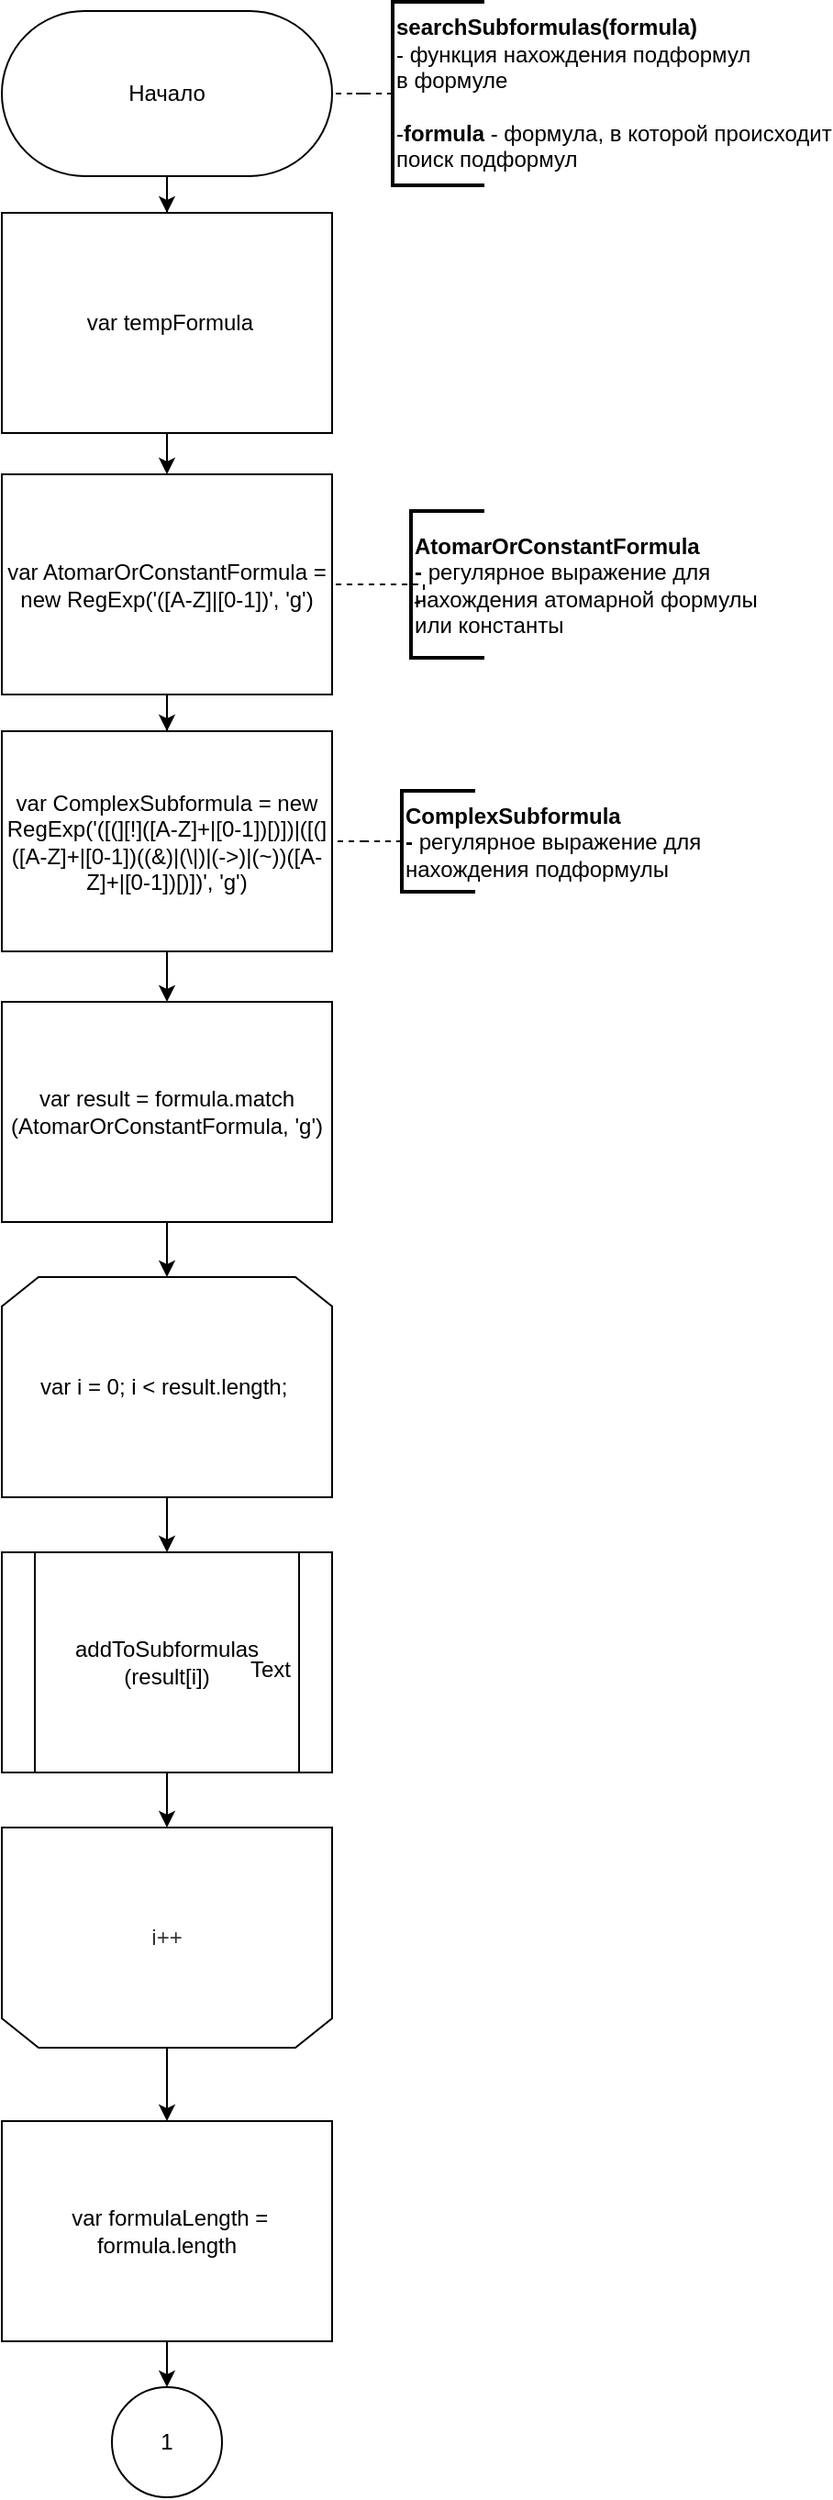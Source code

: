 <mxfile version="13.0.8" type="device"><diagram id="1t7p6Hh3cURHB-4DBX0M" name="Page-1"><mxGraphModel dx="5688" dy="4021" grid="1" gridSize="10" guides="1" tooltips="1" connect="1" arrows="1" fold="1" page="1" pageScale="1" pageWidth="827" pageHeight="1169" math="0" shadow="0"><root><mxCell id="0"/><mxCell id="1" parent="0"/><mxCell id="KwwqUtcEKntpluEk44Vz-1" style="edgeStyle=orthogonalEdgeStyle;rounded=0;orthogonalLoop=1;jettySize=auto;html=1;" edge="1" parent="1" source="aUrjmWOojp8BeVGfz8_i-4" target="aUrjmWOojp8BeVGfz8_i-21"><mxGeometry relative="1" as="geometry"/></mxCell><mxCell id="aUrjmWOojp8BeVGfz8_i-4" value="var result = formula.match&lt;br&gt;(AtomarOrConstantFormula, 'g')" style="rounded=0;whiteSpace=wrap;html=1;fillColor=#ffffff;" parent="1" vertex="1"><mxGeometry x="90" y="-555" width="180" height="120" as="geometry"/></mxCell><mxCell id="KwwqUtcEKntpluEk44Vz-3" style="edgeStyle=orthogonalEdgeStyle;rounded=0;orthogonalLoop=1;jettySize=auto;html=1;entryX=0.5;entryY=0;entryDx=0;entryDy=0;" edge="1" parent="1" source="aUrjmWOojp8BeVGfz8_i-21" target="4Qz2ON3pD0a2DFJJNp7B-14"><mxGeometry relative="1" as="geometry"/></mxCell><mxCell id="aUrjmWOojp8BeVGfz8_i-21" value="var i = 0; i &amp;lt; result.length;&amp;nbsp;" style="shape=loopLimit;whiteSpace=wrap;html=1;" parent="1" vertex="1"><mxGeometry x="90" y="-405" width="180" height="120" as="geometry"/></mxCell><mxCell id="to2Lda3MGPFUbq3ygbfj-8" style="edgeStyle=orthogonalEdgeStyle;rounded=0;orthogonalLoop=1;jettySize=auto;html=1;" parent="1" source="aUrjmWOojp8BeVGfz8_i-22" target="4Qz2ON3pD0a2DFJJNp7B-16" edge="1"><mxGeometry relative="1" as="geometry"/></mxCell><mxCell id="aUrjmWOojp8BeVGfz8_i-22" value="i++" style="shape=loopLimit;whiteSpace=wrap;html=1;rotation=0;textOpacity=80;direction=east;flipH=0;flipV=1;" parent="1" vertex="1"><mxGeometry x="90" y="-105" width="180" height="120" as="geometry"/></mxCell><mxCell id="to2Lda3MGPFUbq3ygbfj-1" style="edgeStyle=orthogonalEdgeStyle;rounded=0;orthogonalLoop=1;jettySize=auto;html=1;" parent="1" source="4Qz2ON3pD0a2DFJJNp7B-1" target="4Qz2ON3pD0a2DFJJNp7B-4" edge="1"><mxGeometry relative="1" as="geometry"/></mxCell><mxCell id="4Qz2ON3pD0a2DFJJNp7B-1" value="Начало&lt;br&gt;" style="whiteSpace=wrap;html=1;rounded=1;arcSize=50;align=center;verticalAlign=middle;container=1;recursiveResize=0;strokeWidth=1;autosize=1;spacing=4;treeFolding=1;" parent="1" vertex="1"><mxGeometry x="90" y="-1095" width="180" height="90" as="geometry"/></mxCell><mxCell id="4Qz2ON3pD0a2DFJJNp7B-3" value="" style="edgeStyle=orthogonalEdgeStyle;rounded=0;orthogonalLoop=1;jettySize=auto;html=1;dashed=1;endArrow=none;endFill=0;" parent="1" source="4Qz2ON3pD0a2DFJJNp7B-2" target="4Qz2ON3pD0a2DFJJNp7B-1" edge="1"><mxGeometry relative="1" as="geometry"/></mxCell><mxCell id="4Qz2ON3pD0a2DFJJNp7B-2" value="&lt;div style=&quot;text-align: left&quot;&gt;&lt;b&gt;searchSubformulas(formula)&lt;/b&gt;&lt;br&gt;&lt;/div&gt;&lt;div style=&quot;text-align: left&quot;&gt;- функция нахождения подформул&amp;nbsp;&lt;/div&gt;&lt;div style=&quot;text-align: left&quot;&gt;в формуле&lt;/div&gt;&lt;div style=&quot;text-align: left&quot;&gt;&lt;span&gt;&lt;br&gt;&lt;/span&gt;&lt;/div&gt;&lt;div style=&quot;text-align: left&quot;&gt;-&lt;b&gt;formula&lt;/b&gt;&amp;nbsp;- формула, в которой происходит&lt;/div&gt;&lt;div style=&quot;text-align: left&quot;&gt;поиск подформул&lt;/div&gt;" style="strokeWidth=2;html=1;shape=mxgraph.flowchart.annotation_1;align=left;pointerEvents=1" parent="1" vertex="1"><mxGeometry x="303" y="-1100" width="50" height="100" as="geometry"/></mxCell><mxCell id="to2Lda3MGPFUbq3ygbfj-4" style="edgeStyle=orthogonalEdgeStyle;rounded=0;orthogonalLoop=1;jettySize=auto;html=1;" parent="1" source="4Qz2ON3pD0a2DFJJNp7B-4" target="4Qz2ON3pD0a2DFJJNp7B-5" edge="1"><mxGeometry relative="1" as="geometry"/></mxCell><mxCell id="4Qz2ON3pD0a2DFJJNp7B-4" value="&amp;nbsp;var tempFormula" style="rounded=0;whiteSpace=wrap;html=1;fillColor=#ffffff;" parent="1" vertex="1"><mxGeometry x="90" y="-985" width="180" height="120" as="geometry"/></mxCell><mxCell id="4Qz2ON3pD0a2DFJJNp7B-41" value="" style="edgeStyle=orthogonalEdgeStyle;rounded=0;orthogonalLoop=1;jettySize=auto;html=1;endArrow=classic;endFill=1;" parent="1" source="4Qz2ON3pD0a2DFJJNp7B-5" target="4Qz2ON3pD0a2DFJJNp7B-38" edge="1"><mxGeometry relative="1" as="geometry"/></mxCell><mxCell id="4Qz2ON3pD0a2DFJJNp7B-5" value="&lt;div style=&quot;text-align: center&quot;&gt;var AtomarOrConstantFormula = new RegExp('([A-Z]|[0-1])', 'g')&lt;/div&gt;" style="rounded=0;whiteSpace=wrap;html=1;" parent="1" vertex="1"><mxGeometry x="90" y="-842.5" width="180" height="120" as="geometry"/></mxCell><mxCell id="4Qz2ON3pD0a2DFJJNp7B-6" style="edgeStyle=orthogonalEdgeStyle;rounded=0;orthogonalLoop=1;jettySize=auto;html=1;entryX=1;entryY=0.5;entryDx=0;entryDy=0;endArrow=none;endFill=0;dashed=1;exitX=0;exitY=0.5;exitDx=0;exitDy=0;exitPerimeter=0;" parent="1" source="4Qz2ON3pD0a2DFJJNp7B-7" target="4Qz2ON3pD0a2DFJJNp7B-5" edge="1"><mxGeometry relative="1" as="geometry"><mxPoint x="320" y="-812.971" as="sourcePoint"/><Array as="points"><mxPoint x="320" y="-772.5"/><mxPoint x="320" y="-782.5"/></Array></mxGeometry></mxCell><mxCell id="4Qz2ON3pD0a2DFJJNp7B-7" value="&lt;span&gt;&lt;b&gt;AtomarOrConstantFormula&amp;nbsp;&lt;/b&gt;&lt;/span&gt;&lt;div&gt;&lt;b&gt;-&lt;/b&gt;&amp;nbsp;регулярное выражение для&amp;nbsp;&lt;/div&gt;&lt;div&gt;нахождения&amp;nbsp;&lt;span&gt;атомарной формулы&amp;nbsp;&lt;/span&gt;&lt;/div&gt;&lt;div&gt;&lt;span&gt;или константы&lt;/span&gt;&lt;/div&gt;" style="strokeWidth=2;html=1;shape=mxgraph.flowchart.annotation_1;align=left;pointerEvents=1" parent="1" vertex="1"><mxGeometry x="313" y="-822.5" width="40" height="80" as="geometry"/></mxCell><mxCell id="KwwqUtcEKntpluEk44Vz-4" style="edgeStyle=orthogonalEdgeStyle;rounded=0;orthogonalLoop=1;jettySize=auto;html=1;" edge="1" parent="1" source="4Qz2ON3pD0a2DFJJNp7B-14" target="aUrjmWOojp8BeVGfz8_i-22"><mxGeometry relative="1" as="geometry"/></mxCell><mxCell id="4Qz2ON3pD0a2DFJJNp7B-14" value="&lt;span&gt;addToSubformulas&lt;br&gt;(result[i])&lt;/span&gt;" style="shape=process;whiteSpace=wrap;html=1;backgroundOutline=1;" parent="1" vertex="1"><mxGeometry x="90" y="-255" width="180" height="120" as="geometry"/></mxCell><mxCell id="KwwqUtcEKntpluEk44Vz-2" value="Text" style="text;html=1;align=center;verticalAlign=middle;resizable=0;points=[];autosize=1;" vertex="1" parent="4Qz2ON3pD0a2DFJJNp7B-14"><mxGeometry x="126" y="54" width="40" height="20" as="geometry"/></mxCell><mxCell id="KwwqUtcEKntpluEk44Vz-12" style="edgeStyle=orthogonalEdgeStyle;rounded=0;orthogonalLoop=1;jettySize=auto;html=1;" edge="1" parent="1" source="4Qz2ON3pD0a2DFJJNp7B-16" target="KwwqUtcEKntpluEk44Vz-11"><mxGeometry relative="1" as="geometry"/></mxCell><mxCell id="4Qz2ON3pD0a2DFJJNp7B-16" value="&amp;nbsp;var formulaLength = formula.length" style="rounded=0;whiteSpace=wrap;html=1;" parent="1" vertex="1"><mxGeometry x="90" y="55" width="180" height="120" as="geometry"/></mxCell><mxCell id="to2Lda3MGPFUbq3ygbfj-7" style="edgeStyle=orthogonalEdgeStyle;rounded=0;orthogonalLoop=1;jettySize=auto;html=1;" parent="1" source="4Qz2ON3pD0a2DFJJNp7B-38" target="aUrjmWOojp8BeVGfz8_i-4" edge="1"><mxGeometry relative="1" as="geometry"/></mxCell><mxCell id="4Qz2ON3pD0a2DFJJNp7B-38" value="&lt;div style=&quot;text-align: center&quot;&gt;var ComplexSubformula = new RegExp('([(][!]([A-Z]+|[0-1])[)])|([(]([A-Z]+|[0-1])((&amp;amp;)|(\\|)|(-&amp;gt;)|(~))([A-Z]+|[0-1])[)])', 'g')&lt;/div&gt;" style="rounded=0;whiteSpace=wrap;html=1;" parent="1" vertex="1"><mxGeometry x="90" y="-702.5" width="180" height="120" as="geometry"/></mxCell><mxCell id="4Qz2ON3pD0a2DFJJNp7B-39" style="edgeStyle=orthogonalEdgeStyle;rounded=0;orthogonalLoop=1;jettySize=auto;html=1;entryX=1;entryY=0.5;entryDx=0;entryDy=0;endArrow=none;endFill=0;dashed=1;" parent="1" source="4Qz2ON3pD0a2DFJJNp7B-40" target="4Qz2ON3pD0a2DFJJNp7B-38" edge="1"><mxGeometry relative="1" as="geometry"/></mxCell><mxCell id="4Qz2ON3pD0a2DFJJNp7B-40" value="&lt;span&gt;&lt;b&gt;ComplexSubformula&lt;/b&gt;&lt;/span&gt;&lt;span&gt;&lt;b&gt;&amp;nbsp;&lt;/b&gt;&lt;/span&gt;&lt;div&gt;&lt;b&gt;-&lt;/b&gt;&amp;nbsp;регулярное выражение для&amp;nbsp;&lt;/div&gt;&lt;div&gt;нахождения подформулы&lt;/div&gt;" style="strokeWidth=2;html=1;shape=mxgraph.flowchart.annotation_1;align=left;pointerEvents=1" parent="1" vertex="1"><mxGeometry x="308" y="-670" width="40" height="55" as="geometry"/></mxCell><mxCell id="KwwqUtcEKntpluEk44Vz-11" value="1" style="ellipse;whiteSpace=wrap;html=1;aspect=fixed;" vertex="1" parent="1"><mxGeometry x="150" y="200" width="60" height="60" as="geometry"/></mxCell></root></mxGraphModel></diagram></mxfile>
